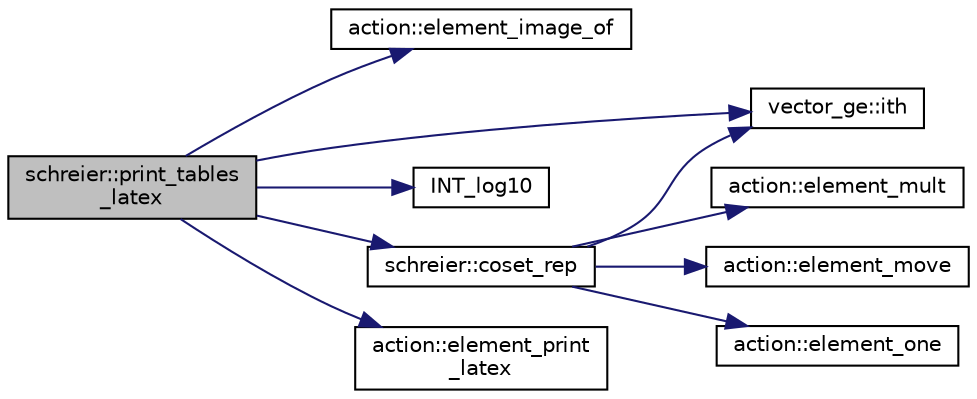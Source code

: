 digraph "schreier::print_tables_latex"
{
  edge [fontname="Helvetica",fontsize="10",labelfontname="Helvetica",labelfontsize="10"];
  node [fontname="Helvetica",fontsize="10",shape=record];
  rankdir="LR";
  Node4885 [label="schreier::print_tables\l_latex",height=0.2,width=0.4,color="black", fillcolor="grey75", style="filled", fontcolor="black"];
  Node4885 -> Node4886 [color="midnightblue",fontsize="10",style="solid",fontname="Helvetica"];
  Node4886 [label="action::element_image_of",height=0.2,width=0.4,color="black", fillcolor="white", style="filled",URL="$d2/d86/classaction.html#ae09559d4537a048fc860f8a74a31393d"];
  Node4885 -> Node4887 [color="midnightblue",fontsize="10",style="solid",fontname="Helvetica"];
  Node4887 [label="vector_ge::ith",height=0.2,width=0.4,color="black", fillcolor="white", style="filled",URL="$d4/d6e/classvector__ge.html#a1ff002e8b746a9beb119d57dcd4a15ff"];
  Node4885 -> Node4888 [color="midnightblue",fontsize="10",style="solid",fontname="Helvetica"];
  Node4888 [label="INT_log10",height=0.2,width=0.4,color="black", fillcolor="white", style="filled",URL="$de/dc5/algebra__and__number__theory_8h.html#a98bc0a6c562370a355165d2538dac250"];
  Node4885 -> Node4889 [color="midnightblue",fontsize="10",style="solid",fontname="Helvetica"];
  Node4889 [label="schreier::coset_rep",height=0.2,width=0.4,color="black", fillcolor="white", style="filled",URL="$d3/dd6/classschreier.html#a7889b8702372092df4fd05150ee8fdda"];
  Node4889 -> Node4887 [color="midnightblue",fontsize="10",style="solid",fontname="Helvetica"];
  Node4889 -> Node4890 [color="midnightblue",fontsize="10",style="solid",fontname="Helvetica"];
  Node4890 [label="action::element_mult",height=0.2,width=0.4,color="black", fillcolor="white", style="filled",URL="$d2/d86/classaction.html#ae9e36b2cae1f0f7bd7144097fa9a34b3"];
  Node4889 -> Node4891 [color="midnightblue",fontsize="10",style="solid",fontname="Helvetica"];
  Node4891 [label="action::element_move",height=0.2,width=0.4,color="black", fillcolor="white", style="filled",URL="$d2/d86/classaction.html#a550947491bbb534d3d7951f50198a874"];
  Node4889 -> Node4892 [color="midnightblue",fontsize="10",style="solid",fontname="Helvetica"];
  Node4892 [label="action::element_one",height=0.2,width=0.4,color="black", fillcolor="white", style="filled",URL="$d2/d86/classaction.html#a780a105daf04d6d1fe7e2f63b3c88e3b"];
  Node4885 -> Node4893 [color="midnightblue",fontsize="10",style="solid",fontname="Helvetica"];
  Node4893 [label="action::element_print\l_latex",height=0.2,width=0.4,color="black", fillcolor="white", style="filled",URL="$d2/d86/classaction.html#a45872d8a9043eb99b8bfa4955b89f70a"];
}
